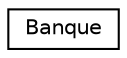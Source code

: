 digraph "Graphe hiérarchique des classes"
{
  edge [fontname="Helvetica",fontsize="10",labelfontname="Helvetica",labelfontsize="10"];
  node [fontname="Helvetica",fontsize="10",shape=record];
  rankdir="LR";
  Node0 [label="Banque",height=0.2,width=0.4,color="black", fillcolor="white", style="filled",URL="$classBanque.html"];
}
